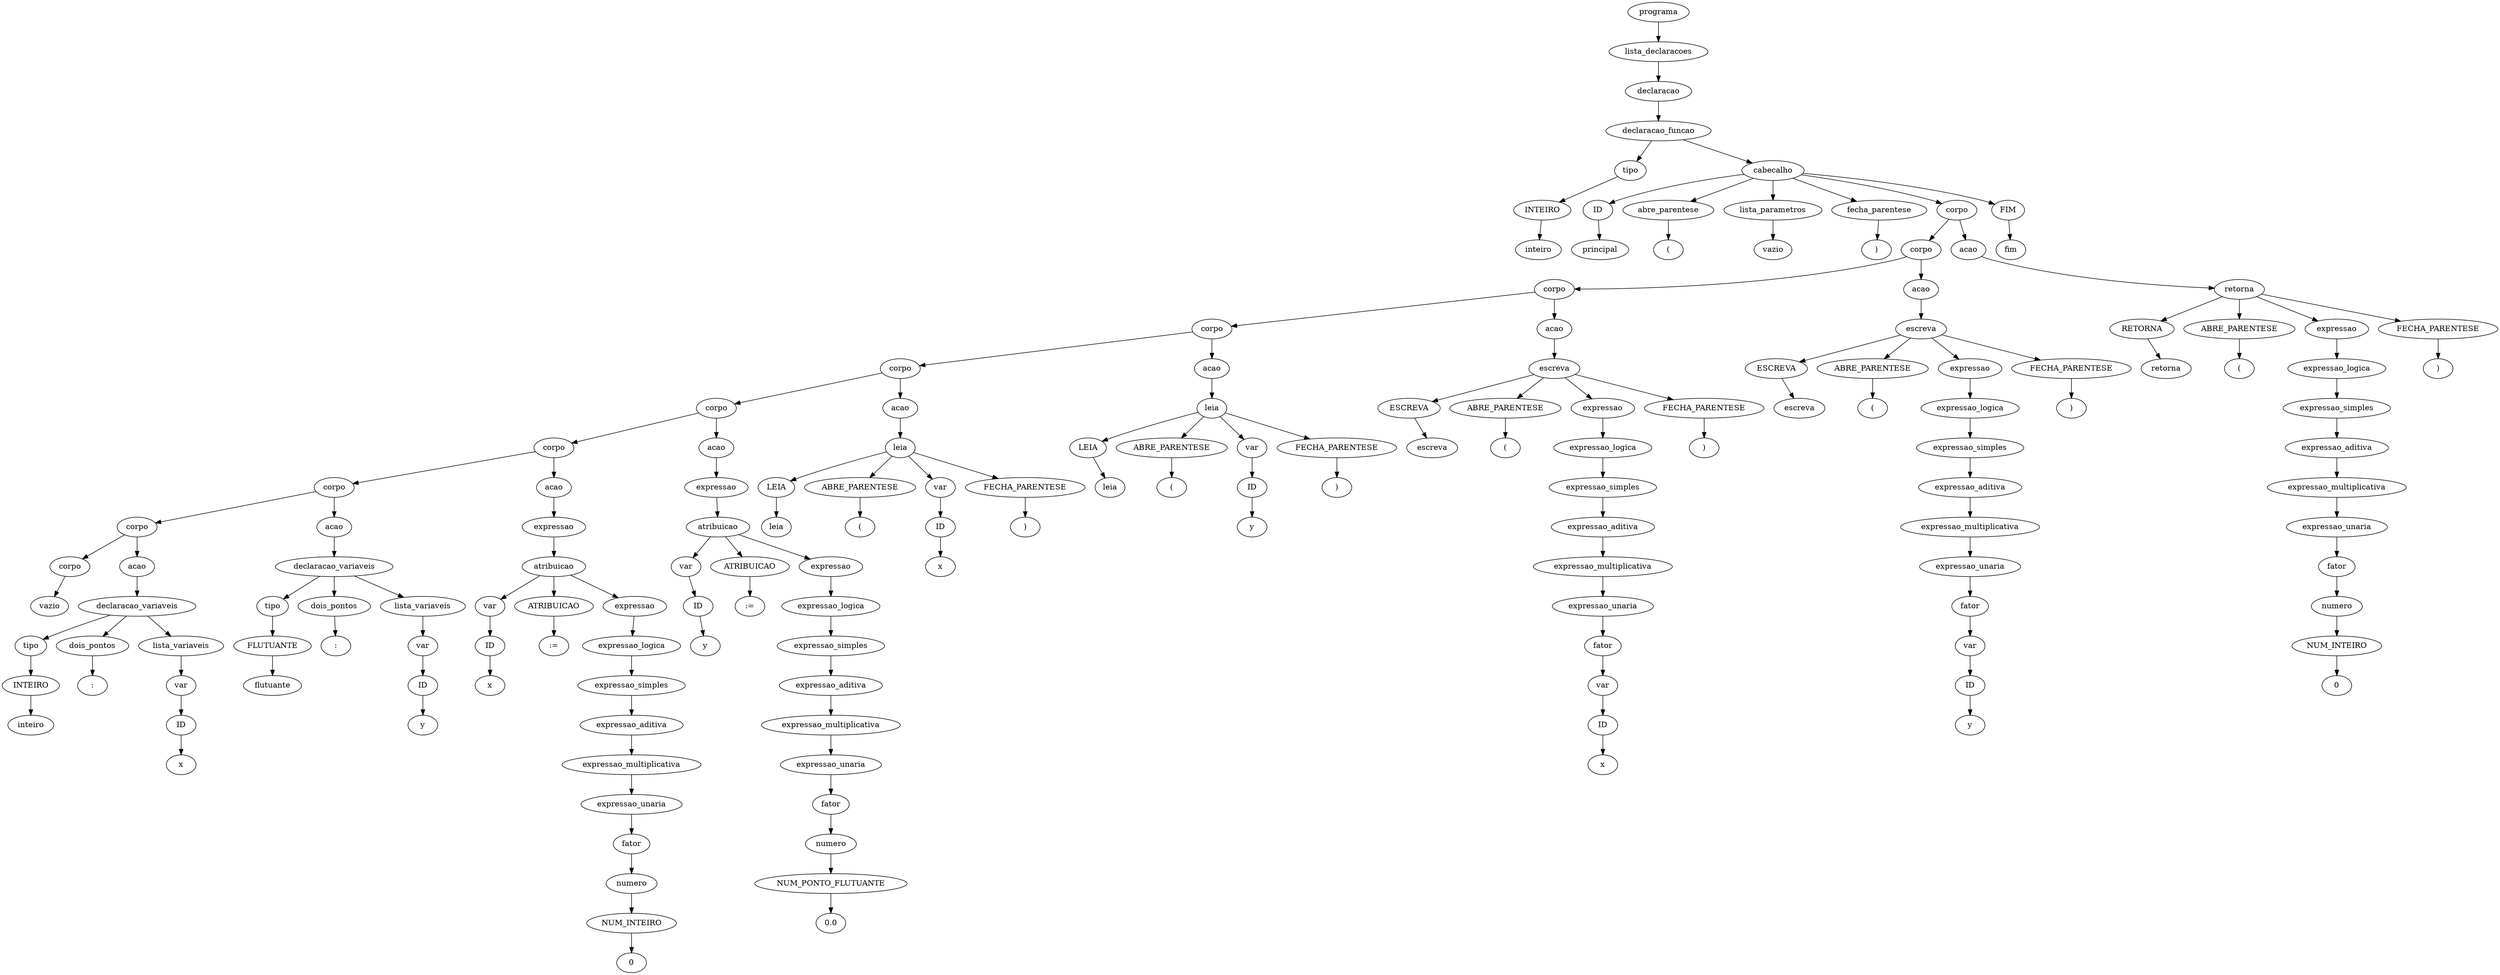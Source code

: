 digraph tree {
    "0x7f600a6a38e0" [label="programa"];
    "0x7f600a637a60" [label="lista_declaracoes"];
    "0x7f600a7e3580" [label="declaracao"];
    "0x7f600a7e35e0" [label="declaracao_funcao"];
    "0x7f600a635c90" [label="tipo"];
    "0x7f600a635ae0" [label="INTEIRO"];
    "0x7f600a635ab0" [label="inteiro"];
    "0x7f600a6fcf40" [label="cabecalho"];
    "0x7f600a6fcee0" [label="ID"];
    "0x7f600a6fd7b0" [label="principal"];
    "0x7f600a6fd7e0" [label="abre_parentese"];
    "0x7f600a6fd5d0" [label="("];
    "0x7f600a6a3880" [label="lista_parametros"];
    "0x7f600a637250" [label="vazio"];
    "0x7f600a6fc880" [label="fecha_parentese"];
    "0x7f600a6fc8b0" [label=")"];
    "0x7f600a6fd570" [label="corpo"];
    "0x7f600a6fd1e0" [label="corpo"];
    "0x7f600a6fce50" [label="corpo"];
    "0x7f600a6fcaf0" [label="corpo"];
    "0x7f600a6fc250" [label="corpo"];
    "0x7f600a6fc7c0" [label="corpo"];
    "0x7f600a6fc370" [label="corpo"];
    "0x7f600a6a3e20" [label="corpo"];
    "0x7f600a6a3be0" [label="corpo"];
    "0x7f600a6a3a60" [label="corpo"];
    "0x7f600a635f00" [label="vazio"];
    "0x7f600a6a3a90" [label="acao"];
    "0x7f600a6a3b80" [label="declaracao_variaveis"];
    "0x7f600a6a3970" [label="tipo"];
    "0x7f600a6a39d0" [label="INTEIRO"];
    "0x7f600a6a3b50" [label="inteiro"];
    "0x7f600a6a3c40" [label="dois_pontos"];
    "0x7f600a6a3d60" [label=":"];
    "0x7f600a6a3bb0" [label="lista_variaveis"];
    "0x7f600a6a3a00" [label="var"];
    "0x7f600a6a39a0" [label="ID"];
    "0x7f600a6a3ca0" [label="x"];
    "0x7f600a6a3d30" [label="acao"];
    "0x7f600a6a3dc0" [label="declaracao_variaveis"];
    "0x7f600a6a38b0" [label="tipo"];
    "0x7f600a6a3a30" [label="FLUTUANTE"];
    "0x7f600a6a3d90" [label="flutuante"];
    "0x7f600a6a3e50" [label="dois_pontos"];
    "0x7f600a6a3fa0" [label=":"];
    "0x7f600a6a3df0" [label="lista_variaveis"];
    "0x7f600a6a3c70" [label="var"];
    "0x7f600a6a3c10" [label="ID"];
    "0x7f600a6a3ee0" [label="y"];
    "0x7f600a6a3f10" [label="acao"];
    "0x7f600a6a3f70" [label="expressao"];
    "0x7f600a6fc220" [label="atribuicao"];
    "0x7f600a6a3b20" [label="var"];
    "0x7f600a6a3ac0" [label="ID"];
    "0x7f600a6a3fd0" [label="x"];
    "0x7f600a6fc2b0" [label="ATRIBUICAO"];
    "0x7f600a6fc340" [label=":="];
    "0x7f600a6fc1f0" [label="expressao"];
    "0x7f600a6fc1c0" [label="expressao_logica"];
    "0x7f600a6fc100" [label="expressao_simples"];
    "0x7f600a6fc0a0" [label="expressao_aditiva"];
    "0x7f600a6fc190" [label="expressao_multiplicativa"];
    "0x7f600a6fc040" [label="expressao_unaria"];
    "0x7f600a6fc070" [label="fator"];
    "0x7f600a6a3e80" [label="numero"];
    "0x7f600a6a3eb0" [label="NUM_INTEIRO"];
    "0x7f600a6fc160" [label="0"];
    "0x7f600a6fc6d0" [label="acao"];
    "0x7f600a6fc3a0" [label="expressao"];
    "0x7f600a6fc670" [label="atribuicao"];
    "0x7f600a6a3d00" [label="var"];
    "0x7f600a6a3af0" [label="ID"];
    "0x7f600a6a3f40" [label="y"];
    "0x7f600a6fc700" [label="ATRIBUICAO"];
    "0x7f600a6fc790" [label=":="];
    "0x7f600a6fc640" [label="expressao"];
    "0x7f600a6fc610" [label="expressao_logica"];
    "0x7f600a6fc460" [label="expressao_simples"];
    "0x7f600a6fc430" [label="expressao_aditiva"];
    "0x7f600a6fc5b0" [label="expressao_multiplicativa"];
    "0x7f600a6a3cd0" [label="expressao_unaria"];
    "0x7f600a6fc400" [label="fator"];
    "0x7f600a6fc130" [label="numero"];
    "0x7f600a6fc0d0" [label="NUM_PONTO_FLUTUANTE"];
    "0x7f600a6fc550" [label="0.0"];
    "0x7f600a6fc9a0" [label="acao"];
    "0x7f600a6fc820" [label="leia"];
    "0x7f600a6fc850" [label="LEIA"];
    "0x7f600a6fc9d0" [label="leia"];
    "0x7f600a6fca00" [label="ABRE_PARENTESE"];
    "0x7f600a6fca30" [label="("];
    "0x7f600a6fc280" [label="var"];
    "0x7f600a6fc310" [label="ID"];
    "0x7f600a6fc3d0" [label="x"];
    "0x7f600a6fca60" [label="FECHA_PARENTESE"];
    "0x7f600a6fca90" [label=")"];
    "0x7f600a6fcbe0" [label="acao"];
    "0x7f600a6fc7f0" [label="leia"];
    "0x7f600a6fc8e0" [label="LEIA"];
    "0x7f600a6fcc10" [label="leia"];
    "0x7f600a6fcc40" [label="ABRE_PARENTESE"];
    "0x7f600a6fcc70" [label="("];
    "0x7f600a6fc760" [label="var"];
    "0x7f600a6fc2e0" [label="ID"];
    "0x7f600a6fcac0" [label="y"];
    "0x7f600a6fcca0" [label="FECHA_PARENTESE"];
    "0x7f600a6fccd0" [label=")"];
    "0x7f600a6fcf70" [label="acao"];
    "0x7f600a6fcdf0" [label="escreva"];
    "0x7f600a6fce80" [label="ESCREVA"];
    "0x7f600a6fcfa0" [label="escreva"];
    "0x7f600a6fcfd0" [label="ABRE_PARENTESE"];
    "0x7f600a6fd000" [label="("];
    "0x7f600a6fcdc0" [label="expressao"];
    "0x7f600a6fcd90" [label="expressao_logica"];
    "0x7f600a6fcd60" [label="expressao_simples"];
    "0x7f600a6fcb20" [label="expressao_aditiva"];
    "0x7f600a6fcd30" [label="expressao_multiplicativa"];
    "0x7f600a6fcb80" [label="expressao_unaria"];
    "0x7f600a6fc940" [label="fator"];
    "0x7f600a6fc490" [label="var"];
    "0x7f600a6fc4f0" [label="ID"];
    "0x7f600a6fcd00" [label="x"];
    "0x7f600a6fd030" [label="FECHA_PARENTESE"];
    "0x7f600a6fd060" [label=")"];
    "0x7f600a6fd300" [label="acao"];
    "0x7f600a6fd180" [label="escreva"];
    "0x7f600a6fd210" [label="ESCREVA"];
    "0x7f600a6fd330" [label="escreva"];
    "0x7f600a6fd360" [label="ABRE_PARENTESE"];
    "0x7f600a6fd390" [label="("];
    "0x7f600a6fd150" [label="expressao"];
    "0x7f600a6fd120" [label="expressao_logica"];
    "0x7f600a6fd0f0" [label="expressao_simples"];
    "0x7f600a6fceb0" [label="expressao_aditiva"];
    "0x7f600a6fd0c0" [label="expressao_multiplicativa"];
    "0x7f600a6fcf10" [label="expressao_unaria"];
    "0x7f600a6fce20" [label="fator"];
    "0x7f600a6fc970" [label="var"];
    "0x7f600a6fc910" [label="ID"];
    "0x7f600a6fd090" [label="y"];
    "0x7f600a6fd3c0" [label="FECHA_PARENTESE"];
    "0x7f600a6fd3f0" [label=")"];
    "0x7f600a6fd690" [label="acao"];
    "0x7f600a6fd510" [label="retorna"];
    "0x7f600a6fd5a0" [label="RETORNA"];
    "0x7f600a6fd6c0" [label="retorna"];
    "0x7f600a6fd6f0" [label="ABRE_PARENTESE"];
    "0x7f600a6fd720" [label="("];
    "0x7f600a6fd4e0" [label="expressao"];
    "0x7f600a6fd4b0" [label="expressao_logica"];
    "0x7f600a6fd480" [label="expressao_simples"];
    "0x7f600a6fd240" [label="expressao_aditiva"];
    "0x7f600a6fd450" [label="expressao_multiplicativa"];
    "0x7f600a6fd270" [label="expressao_unaria"];
    "0x7f600a6fd1b0" [label="fator"];
    "0x7f600a6fcbb0" [label="numero"];
    "0x7f600a6fcb50" [label="NUM_INTEIRO"];
    "0x7f600a6fd420" [label="0"];
    "0x7f600a6fd750" [label="FECHA_PARENTESE"];
    "0x7f600a6fd780" [label=")"];
    "0x7f600a6fd810" [label="FIM"];
    "0x7f600a6fd840" [label="fim"];
    "0x7f600a6a38e0" -> "0x7f600a637a60";
    "0x7f600a637a60" -> "0x7f600a7e3580";
    "0x7f600a7e3580" -> "0x7f600a7e35e0";
    "0x7f600a7e35e0" -> "0x7f600a635c90";
    "0x7f600a7e35e0" -> "0x7f600a6fcf40";
    "0x7f600a635c90" -> "0x7f600a635ae0";
    "0x7f600a635ae0" -> "0x7f600a635ab0";
    "0x7f600a6fcf40" -> "0x7f600a6fcee0";
    "0x7f600a6fcf40" -> "0x7f600a6fd7e0";
    "0x7f600a6fcf40" -> "0x7f600a6a3880";
    "0x7f600a6fcf40" -> "0x7f600a6fc880";
    "0x7f600a6fcf40" -> "0x7f600a6fd570";
    "0x7f600a6fcf40" -> "0x7f600a6fd810";
    "0x7f600a6fcee0" -> "0x7f600a6fd7b0";
    "0x7f600a6fd7e0" -> "0x7f600a6fd5d0";
    "0x7f600a6a3880" -> "0x7f600a637250";
    "0x7f600a6fc880" -> "0x7f600a6fc8b0";
    "0x7f600a6fd570" -> "0x7f600a6fd1e0";
    "0x7f600a6fd570" -> "0x7f600a6fd690";
    "0x7f600a6fd1e0" -> "0x7f600a6fce50";
    "0x7f600a6fd1e0" -> "0x7f600a6fd300";
    "0x7f600a6fce50" -> "0x7f600a6fcaf0";
    "0x7f600a6fce50" -> "0x7f600a6fcf70";
    "0x7f600a6fcaf0" -> "0x7f600a6fc250";
    "0x7f600a6fcaf0" -> "0x7f600a6fcbe0";
    "0x7f600a6fc250" -> "0x7f600a6fc7c0";
    "0x7f600a6fc250" -> "0x7f600a6fc9a0";
    "0x7f600a6fc7c0" -> "0x7f600a6fc370";
    "0x7f600a6fc7c0" -> "0x7f600a6fc6d0";
    "0x7f600a6fc370" -> "0x7f600a6a3e20";
    "0x7f600a6fc370" -> "0x7f600a6a3f10";
    "0x7f600a6a3e20" -> "0x7f600a6a3be0";
    "0x7f600a6a3e20" -> "0x7f600a6a3d30";
    "0x7f600a6a3be0" -> "0x7f600a6a3a60";
    "0x7f600a6a3be0" -> "0x7f600a6a3a90";
    "0x7f600a6a3a60" -> "0x7f600a635f00";
    "0x7f600a6a3a90" -> "0x7f600a6a3b80";
    "0x7f600a6a3b80" -> "0x7f600a6a3970";
    "0x7f600a6a3b80" -> "0x7f600a6a3c40";
    "0x7f600a6a3b80" -> "0x7f600a6a3bb0";
    "0x7f600a6a3970" -> "0x7f600a6a39d0";
    "0x7f600a6a39d0" -> "0x7f600a6a3b50";
    "0x7f600a6a3c40" -> "0x7f600a6a3d60";
    "0x7f600a6a3bb0" -> "0x7f600a6a3a00";
    "0x7f600a6a3a00" -> "0x7f600a6a39a0";
    "0x7f600a6a39a0" -> "0x7f600a6a3ca0";
    "0x7f600a6a3d30" -> "0x7f600a6a3dc0";
    "0x7f600a6a3dc0" -> "0x7f600a6a38b0";
    "0x7f600a6a3dc0" -> "0x7f600a6a3e50";
    "0x7f600a6a3dc0" -> "0x7f600a6a3df0";
    "0x7f600a6a38b0" -> "0x7f600a6a3a30";
    "0x7f600a6a3a30" -> "0x7f600a6a3d90";
    "0x7f600a6a3e50" -> "0x7f600a6a3fa0";
    "0x7f600a6a3df0" -> "0x7f600a6a3c70";
    "0x7f600a6a3c70" -> "0x7f600a6a3c10";
    "0x7f600a6a3c10" -> "0x7f600a6a3ee0";
    "0x7f600a6a3f10" -> "0x7f600a6a3f70";
    "0x7f600a6a3f70" -> "0x7f600a6fc220";
    "0x7f600a6fc220" -> "0x7f600a6a3b20";
    "0x7f600a6fc220" -> "0x7f600a6fc2b0";
    "0x7f600a6fc220" -> "0x7f600a6fc1f0";
    "0x7f600a6a3b20" -> "0x7f600a6a3ac0";
    "0x7f600a6a3ac0" -> "0x7f600a6a3fd0";
    "0x7f600a6fc2b0" -> "0x7f600a6fc340";
    "0x7f600a6fc1f0" -> "0x7f600a6fc1c0";
    "0x7f600a6fc1c0" -> "0x7f600a6fc100";
    "0x7f600a6fc100" -> "0x7f600a6fc0a0";
    "0x7f600a6fc0a0" -> "0x7f600a6fc190";
    "0x7f600a6fc190" -> "0x7f600a6fc040";
    "0x7f600a6fc040" -> "0x7f600a6fc070";
    "0x7f600a6fc070" -> "0x7f600a6a3e80";
    "0x7f600a6a3e80" -> "0x7f600a6a3eb0";
    "0x7f600a6a3eb0" -> "0x7f600a6fc160";
    "0x7f600a6fc6d0" -> "0x7f600a6fc3a0";
    "0x7f600a6fc3a0" -> "0x7f600a6fc670";
    "0x7f600a6fc670" -> "0x7f600a6a3d00";
    "0x7f600a6fc670" -> "0x7f600a6fc700";
    "0x7f600a6fc670" -> "0x7f600a6fc640";
    "0x7f600a6a3d00" -> "0x7f600a6a3af0";
    "0x7f600a6a3af0" -> "0x7f600a6a3f40";
    "0x7f600a6fc700" -> "0x7f600a6fc790";
    "0x7f600a6fc640" -> "0x7f600a6fc610";
    "0x7f600a6fc610" -> "0x7f600a6fc460";
    "0x7f600a6fc460" -> "0x7f600a6fc430";
    "0x7f600a6fc430" -> "0x7f600a6fc5b0";
    "0x7f600a6fc5b0" -> "0x7f600a6a3cd0";
    "0x7f600a6a3cd0" -> "0x7f600a6fc400";
    "0x7f600a6fc400" -> "0x7f600a6fc130";
    "0x7f600a6fc130" -> "0x7f600a6fc0d0";
    "0x7f600a6fc0d0" -> "0x7f600a6fc550";
    "0x7f600a6fc9a0" -> "0x7f600a6fc820";
    "0x7f600a6fc820" -> "0x7f600a6fc850";
    "0x7f600a6fc820" -> "0x7f600a6fca00";
    "0x7f600a6fc820" -> "0x7f600a6fc280";
    "0x7f600a6fc820" -> "0x7f600a6fca60";
    "0x7f600a6fc850" -> "0x7f600a6fc9d0";
    "0x7f600a6fca00" -> "0x7f600a6fca30";
    "0x7f600a6fc280" -> "0x7f600a6fc310";
    "0x7f600a6fc310" -> "0x7f600a6fc3d0";
    "0x7f600a6fca60" -> "0x7f600a6fca90";
    "0x7f600a6fcbe0" -> "0x7f600a6fc7f0";
    "0x7f600a6fc7f0" -> "0x7f600a6fc8e0";
    "0x7f600a6fc7f0" -> "0x7f600a6fcc40";
    "0x7f600a6fc7f0" -> "0x7f600a6fc760";
    "0x7f600a6fc7f0" -> "0x7f600a6fcca0";
    "0x7f600a6fc8e0" -> "0x7f600a6fcc10";
    "0x7f600a6fcc40" -> "0x7f600a6fcc70";
    "0x7f600a6fc760" -> "0x7f600a6fc2e0";
    "0x7f600a6fc2e0" -> "0x7f600a6fcac0";
    "0x7f600a6fcca0" -> "0x7f600a6fccd0";
    "0x7f600a6fcf70" -> "0x7f600a6fcdf0";
    "0x7f600a6fcdf0" -> "0x7f600a6fce80";
    "0x7f600a6fcdf0" -> "0x7f600a6fcfd0";
    "0x7f600a6fcdf0" -> "0x7f600a6fcdc0";
    "0x7f600a6fcdf0" -> "0x7f600a6fd030";
    "0x7f600a6fce80" -> "0x7f600a6fcfa0";
    "0x7f600a6fcfd0" -> "0x7f600a6fd000";
    "0x7f600a6fcdc0" -> "0x7f600a6fcd90";
    "0x7f600a6fcd90" -> "0x7f600a6fcd60";
    "0x7f600a6fcd60" -> "0x7f600a6fcb20";
    "0x7f600a6fcb20" -> "0x7f600a6fcd30";
    "0x7f600a6fcd30" -> "0x7f600a6fcb80";
    "0x7f600a6fcb80" -> "0x7f600a6fc940";
    "0x7f600a6fc940" -> "0x7f600a6fc490";
    "0x7f600a6fc490" -> "0x7f600a6fc4f0";
    "0x7f600a6fc4f0" -> "0x7f600a6fcd00";
    "0x7f600a6fd030" -> "0x7f600a6fd060";
    "0x7f600a6fd300" -> "0x7f600a6fd180";
    "0x7f600a6fd180" -> "0x7f600a6fd210";
    "0x7f600a6fd180" -> "0x7f600a6fd360";
    "0x7f600a6fd180" -> "0x7f600a6fd150";
    "0x7f600a6fd180" -> "0x7f600a6fd3c0";
    "0x7f600a6fd210" -> "0x7f600a6fd330";
    "0x7f600a6fd360" -> "0x7f600a6fd390";
    "0x7f600a6fd150" -> "0x7f600a6fd120";
    "0x7f600a6fd120" -> "0x7f600a6fd0f0";
    "0x7f600a6fd0f0" -> "0x7f600a6fceb0";
    "0x7f600a6fceb0" -> "0x7f600a6fd0c0";
    "0x7f600a6fd0c0" -> "0x7f600a6fcf10";
    "0x7f600a6fcf10" -> "0x7f600a6fce20";
    "0x7f600a6fce20" -> "0x7f600a6fc970";
    "0x7f600a6fc970" -> "0x7f600a6fc910";
    "0x7f600a6fc910" -> "0x7f600a6fd090";
    "0x7f600a6fd3c0" -> "0x7f600a6fd3f0";
    "0x7f600a6fd690" -> "0x7f600a6fd510";
    "0x7f600a6fd510" -> "0x7f600a6fd5a0";
    "0x7f600a6fd510" -> "0x7f600a6fd6f0";
    "0x7f600a6fd510" -> "0x7f600a6fd4e0";
    "0x7f600a6fd510" -> "0x7f600a6fd750";
    "0x7f600a6fd5a0" -> "0x7f600a6fd6c0";
    "0x7f600a6fd6f0" -> "0x7f600a6fd720";
    "0x7f600a6fd4e0" -> "0x7f600a6fd4b0";
    "0x7f600a6fd4b0" -> "0x7f600a6fd480";
    "0x7f600a6fd480" -> "0x7f600a6fd240";
    "0x7f600a6fd240" -> "0x7f600a6fd450";
    "0x7f600a6fd450" -> "0x7f600a6fd270";
    "0x7f600a6fd270" -> "0x7f600a6fd1b0";
    "0x7f600a6fd1b0" -> "0x7f600a6fcbb0";
    "0x7f600a6fcbb0" -> "0x7f600a6fcb50";
    "0x7f600a6fcb50" -> "0x7f600a6fd420";
    "0x7f600a6fd750" -> "0x7f600a6fd780";
    "0x7f600a6fd810" -> "0x7f600a6fd840";
}
